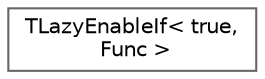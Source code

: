digraph "Graphical Class Hierarchy"
{
 // INTERACTIVE_SVG=YES
 // LATEX_PDF_SIZE
  bgcolor="transparent";
  edge [fontname=Helvetica,fontsize=10,labelfontname=Helvetica,labelfontsize=10];
  node [fontname=Helvetica,fontsize=10,shape=box,height=0.2,width=0.4];
  rankdir="LR";
  Node0 [id="Node000000",label="TLazyEnableIf\< true,\l Func \>",height=0.2,width=0.4,color="grey40", fillcolor="white", style="filled",URL="$da/d78/classTLazyEnableIf_3_01true_00_01Func_01_4.html",tooltip=" "];
}
